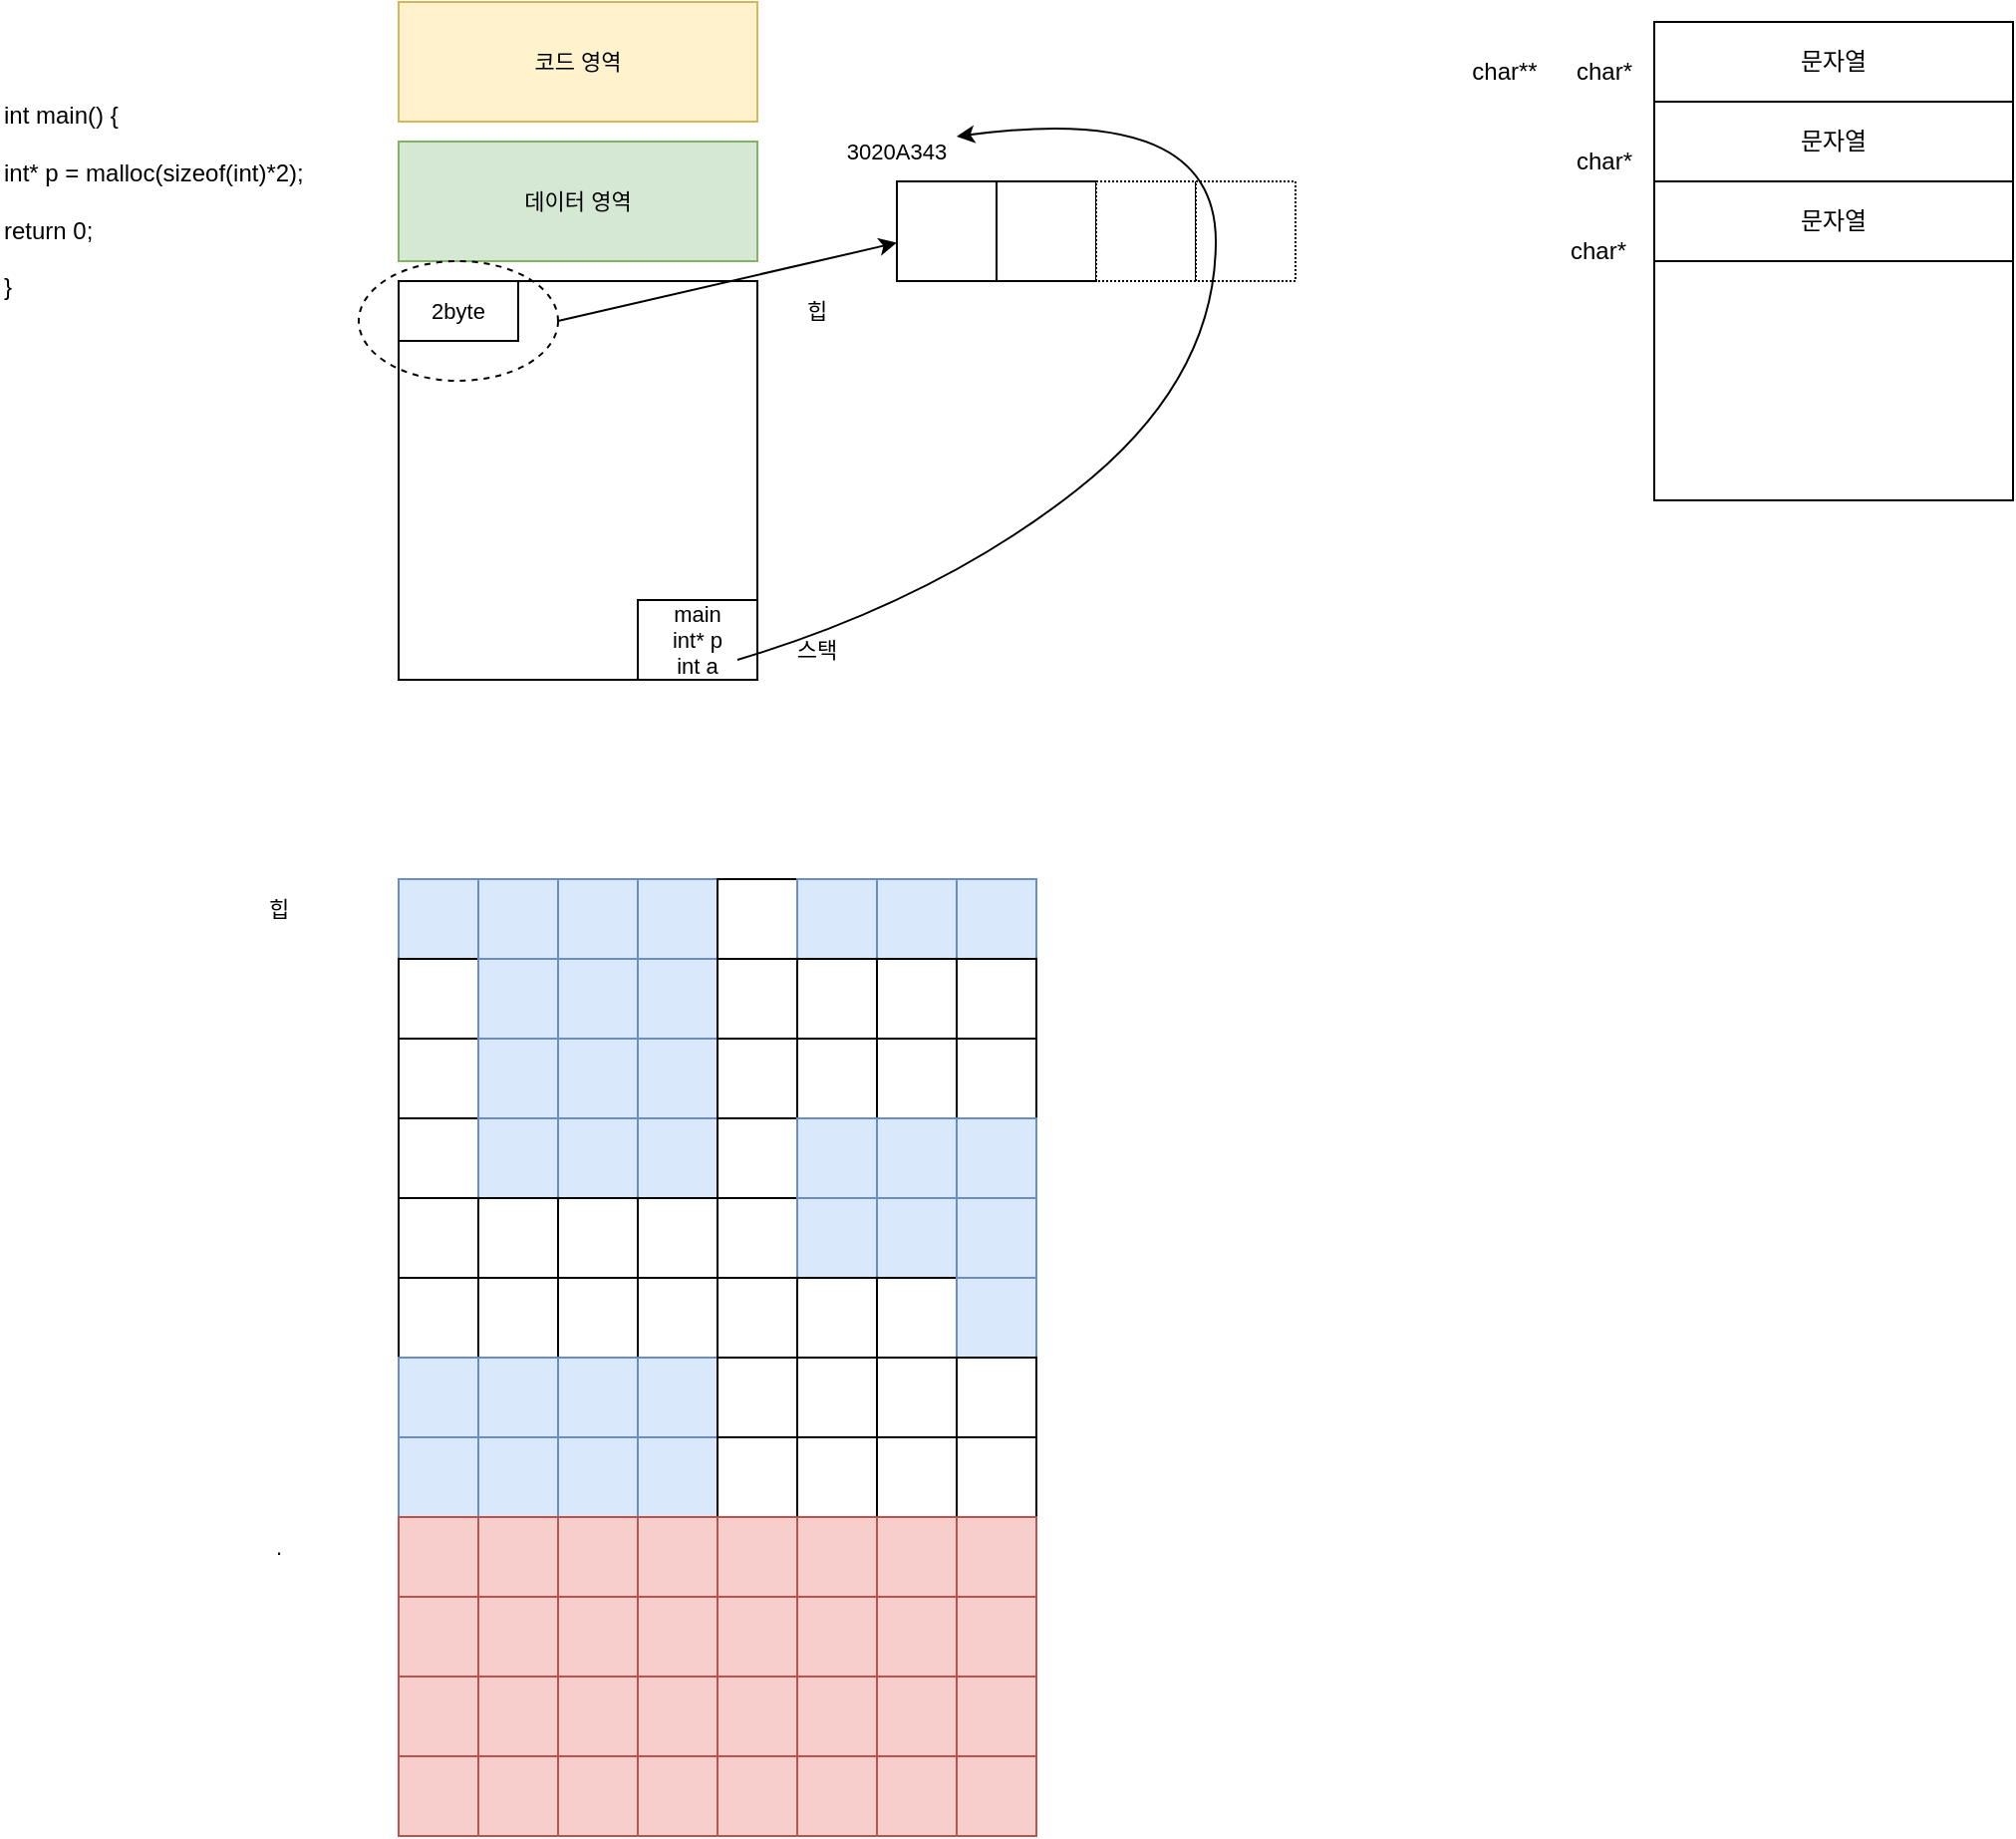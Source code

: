 <mxfile version="17.4.0" type="device"><diagram id="1M7sbdXOf7QF0D5AAEXZ" name="Page-1"><mxGraphModel dx="1422" dy="794" grid="1" gridSize="10" guides="1" tooltips="1" connect="1" arrows="1" fold="1" page="1" pageScale="1" pageWidth="827" pageHeight="1169" math="0" shadow="0"><root><mxCell id="0"/><mxCell id="1" parent="0"/><mxCell id="uW_gpUL7bQILASiXGlHa-1" value="코드 영역" style="rounded=0;whiteSpace=wrap;html=1;fillColor=#fff2cc;strokeColor=#d6b656;fontSize=11;" parent="1" vertex="1"><mxGeometry x="280" y="80" width="180" height="60" as="geometry"/></mxCell><mxCell id="uW_gpUL7bQILASiXGlHa-2" value="데이터 영역" style="rounded=0;whiteSpace=wrap;html=1;fillColor=#d5e8d4;strokeColor=#82b366;fontSize=11;" parent="1" vertex="1"><mxGeometry x="280" y="150" width="180" height="60" as="geometry"/></mxCell><mxCell id="uW_gpUL7bQILASiXGlHa-3" value="" style="rounded=0;whiteSpace=wrap;html=1;fontSize=11;" parent="1" vertex="1"><mxGeometry x="280" y="220" width="180" height="200" as="geometry"/></mxCell><mxCell id="uW_gpUL7bQILASiXGlHa-4" value="힙" style="text;html=1;strokeColor=none;fillColor=none;align=center;verticalAlign=middle;whiteSpace=wrap;rounded=0;fontSize=11;" parent="1" vertex="1"><mxGeometry x="460" y="220" width="60" height="30" as="geometry"/></mxCell><mxCell id="uW_gpUL7bQILASiXGlHa-5" value="int main() {&lt;br&gt;&lt;br&gt;int* p = malloc(sizeof(int)*2);&lt;br&gt;&lt;br&gt;return 0;&lt;br&gt;&lt;br&gt;}" style="text;html=1;strokeColor=none;fillColor=none;align=left;verticalAlign=middle;whiteSpace=wrap;rounded=0;" parent="1" vertex="1"><mxGeometry x="80" y="120" width="180" height="120" as="geometry"/></mxCell><mxCell id="uW_gpUL7bQILASiXGlHa-6" value="스택" style="text;html=1;strokeColor=none;fillColor=none;align=center;verticalAlign=middle;whiteSpace=wrap;rounded=0;fontSize=11;" parent="1" vertex="1"><mxGeometry x="460" y="390" width="60" height="30" as="geometry"/></mxCell><mxCell id="uW_gpUL7bQILASiXGlHa-7" value="2byte" style="rounded=0;whiteSpace=wrap;html=1;fontSize=11;" parent="1" vertex="1"><mxGeometry x="280" y="220" width="60" height="30" as="geometry"/></mxCell><mxCell id="uW_gpUL7bQILASiXGlHa-8" value="main&lt;br&gt;int* p&lt;br&gt;int a" style="rounded=0;whiteSpace=wrap;html=1;fontSize=11;" parent="1" vertex="1"><mxGeometry x="400" y="380" width="60" height="40" as="geometry"/></mxCell><mxCell id="uW_gpUL7bQILASiXGlHa-9" value="" style="ellipse;whiteSpace=wrap;html=1;fontSize=11;fillColor=none;dashed=1;" parent="1" vertex="1"><mxGeometry x="260" y="210" width="100" height="60" as="geometry"/></mxCell><mxCell id="uW_gpUL7bQILASiXGlHa-10" value="" style="endArrow=classic;html=1;rounded=0;fontSize=11;" parent="1" target="uW_gpUL7bQILASiXGlHa-11" edge="1"><mxGeometry width="50" height="50" relative="1" as="geometry"><mxPoint x="360" y="240" as="sourcePoint"/><mxPoint x="530" y="200" as="targetPoint"/><Array as="points"/></mxGeometry></mxCell><mxCell id="uW_gpUL7bQILASiXGlHa-11" value="" style="rounded=0;whiteSpace=wrap;html=1;fontSize=11;fillColor=default;" parent="1" vertex="1"><mxGeometry x="530" y="170" width="50" height="50" as="geometry"/></mxCell><mxCell id="uW_gpUL7bQILASiXGlHa-12" value="" style="rounded=0;whiteSpace=wrap;html=1;fontSize=11;fillColor=default;" parent="1" vertex="1"><mxGeometry x="580" y="170" width="50" height="50" as="geometry"/></mxCell><mxCell id="uW_gpUL7bQILASiXGlHa-13" value="" style="rounded=0;whiteSpace=wrap;html=1;fontSize=11;fillColor=default;dashed=1;dashPattern=1 1;" parent="1" vertex="1"><mxGeometry x="630" y="170" width="50" height="50" as="geometry"/></mxCell><mxCell id="uW_gpUL7bQILASiXGlHa-14" value="" style="rounded=0;whiteSpace=wrap;html=1;fontSize=11;fillColor=default;dashed=1;dashPattern=1 1;" parent="1" vertex="1"><mxGeometry x="680" y="170" width="50" height="50" as="geometry"/></mxCell><mxCell id="uW_gpUL7bQILASiXGlHa-15" value="3020A343" style="text;html=1;strokeColor=none;fillColor=none;align=center;verticalAlign=middle;whiteSpace=wrap;rounded=0;fontSize=11;" parent="1" vertex="1"><mxGeometry x="500" y="140" width="60" height="30" as="geometry"/></mxCell><mxCell id="uW_gpUL7bQILASiXGlHa-16" value="" style="curved=1;endArrow=classic;html=1;rounded=0;fontSize=11;entryX=1;entryY=0.25;entryDx=0;entryDy=0;" parent="1" target="uW_gpUL7bQILASiXGlHa-15" edge="1"><mxGeometry width="50" height="50" relative="1" as="geometry"><mxPoint x="450" y="410" as="sourcePoint"/><mxPoint x="500" y="360" as="targetPoint"/><Array as="points"><mxPoint x="550" y="380"/><mxPoint x="690" y="270"/><mxPoint x="690" y="130"/></Array></mxGeometry></mxCell><mxCell id="uW_gpUL7bQILASiXGlHa-17" style="edgeStyle=orthogonalEdgeStyle;rounded=0;orthogonalLoop=1;jettySize=auto;html=1;exitX=0.5;exitY=1;exitDx=0;exitDy=0;fontSize=11;" parent="1" source="uW_gpUL7bQILASiXGlHa-9" target="uW_gpUL7bQILASiXGlHa-9" edge="1"><mxGeometry relative="1" as="geometry"/></mxCell><mxCell id="uW_gpUL7bQILASiXGlHa-18" value="" style="rounded=0;whiteSpace=wrap;html=1;fontSize=11;fillColor=#dae8fc;strokeColor=#6c8ebf;" parent="1" vertex="1"><mxGeometry x="280" y="520" width="40" height="40" as="geometry"/></mxCell><mxCell id="uW_gpUL7bQILASiXGlHa-19" value="" style="rounded=0;whiteSpace=wrap;html=1;fontSize=11;fillColor=#dae8fc;strokeColor=#6c8ebf;" parent="1" vertex="1"><mxGeometry x="320" y="520" width="40" height="40" as="geometry"/></mxCell><mxCell id="uW_gpUL7bQILASiXGlHa-20" value="" style="rounded=0;whiteSpace=wrap;html=1;fontSize=11;fillColor=#dae8fc;strokeColor=#6c8ebf;" parent="1" vertex="1"><mxGeometry x="360" y="520" width="40" height="40" as="geometry"/></mxCell><mxCell id="uW_gpUL7bQILASiXGlHa-21" value="" style="rounded=0;whiteSpace=wrap;html=1;fontSize=11;fillColor=#dae8fc;strokeColor=#6c8ebf;" parent="1" vertex="1"><mxGeometry x="400" y="520" width="40" height="40" as="geometry"/></mxCell><mxCell id="uW_gpUL7bQILASiXGlHa-22" value="" style="rounded=0;whiteSpace=wrap;html=1;fontSize=11;fillColor=default;" parent="1" vertex="1"><mxGeometry x="440" y="520" width="40" height="40" as="geometry"/></mxCell><mxCell id="uW_gpUL7bQILASiXGlHa-23" value="" style="rounded=0;whiteSpace=wrap;html=1;fontSize=11;fillColor=#dae8fc;strokeColor=#6c8ebf;" parent="1" vertex="1"><mxGeometry x="480" y="520" width="40" height="40" as="geometry"/></mxCell><mxCell id="uW_gpUL7bQILASiXGlHa-24" value="" style="rounded=0;whiteSpace=wrap;html=1;fontSize=11;fillColor=#dae8fc;strokeColor=#6c8ebf;" parent="1" vertex="1"><mxGeometry x="520" y="520" width="40" height="40" as="geometry"/></mxCell><mxCell id="uW_gpUL7bQILASiXGlHa-25" value="" style="rounded=0;whiteSpace=wrap;html=1;fontSize=11;fillColor=#dae8fc;strokeColor=#6c8ebf;" parent="1" vertex="1"><mxGeometry x="560" y="520" width="40" height="40" as="geometry"/></mxCell><mxCell id="uW_gpUL7bQILASiXGlHa-26" value="" style="rounded=0;whiteSpace=wrap;html=1;fontSize=11;fillColor=default;" parent="1" vertex="1"><mxGeometry x="280" y="560" width="40" height="40" as="geometry"/></mxCell><mxCell id="uW_gpUL7bQILASiXGlHa-27" value="" style="rounded=0;whiteSpace=wrap;html=1;fontSize=11;fillColor=#dae8fc;strokeColor=#6c8ebf;" parent="1" vertex="1"><mxGeometry x="320" y="560" width="40" height="40" as="geometry"/></mxCell><mxCell id="uW_gpUL7bQILASiXGlHa-28" value="" style="rounded=0;whiteSpace=wrap;html=1;fontSize=11;fillColor=#dae8fc;strokeColor=#6c8ebf;" parent="1" vertex="1"><mxGeometry x="360" y="560" width="40" height="40" as="geometry"/></mxCell><mxCell id="uW_gpUL7bQILASiXGlHa-29" value="" style="rounded=0;whiteSpace=wrap;html=1;fontSize=11;fillColor=#dae8fc;strokeColor=#6c8ebf;" parent="1" vertex="1"><mxGeometry x="400" y="560" width="40" height="40" as="geometry"/></mxCell><mxCell id="uW_gpUL7bQILASiXGlHa-30" value="" style="rounded=0;whiteSpace=wrap;html=1;fontSize=11;fillColor=default;" parent="1" vertex="1"><mxGeometry x="440" y="560" width="40" height="40" as="geometry"/></mxCell><mxCell id="uW_gpUL7bQILASiXGlHa-31" value="" style="rounded=0;whiteSpace=wrap;html=1;fontSize=11;fillColor=default;" parent="1" vertex="1"><mxGeometry x="480" y="560" width="40" height="40" as="geometry"/></mxCell><mxCell id="uW_gpUL7bQILASiXGlHa-32" value="" style="rounded=0;whiteSpace=wrap;html=1;fontSize=11;fillColor=default;" parent="1" vertex="1"><mxGeometry x="520" y="560" width="40" height="40" as="geometry"/></mxCell><mxCell id="uW_gpUL7bQILASiXGlHa-33" value="" style="rounded=0;whiteSpace=wrap;html=1;fontSize=11;fillColor=default;" parent="1" vertex="1"><mxGeometry x="560" y="560" width="40" height="40" as="geometry"/></mxCell><mxCell id="uW_gpUL7bQILASiXGlHa-34" value="" style="rounded=0;whiteSpace=wrap;html=1;fontSize=11;fillColor=default;" parent="1" vertex="1"><mxGeometry x="280" y="600" width="40" height="40" as="geometry"/></mxCell><mxCell id="uW_gpUL7bQILASiXGlHa-35" value="" style="rounded=0;whiteSpace=wrap;html=1;fontSize=11;fillColor=#dae8fc;strokeColor=#6c8ebf;" parent="1" vertex="1"><mxGeometry x="320" y="600" width="40" height="40" as="geometry"/></mxCell><mxCell id="uW_gpUL7bQILASiXGlHa-36" value="" style="rounded=0;whiteSpace=wrap;html=1;fontSize=11;fillColor=#dae8fc;strokeColor=#6c8ebf;" parent="1" vertex="1"><mxGeometry x="360" y="600" width="40" height="40" as="geometry"/></mxCell><mxCell id="uW_gpUL7bQILASiXGlHa-37" value="" style="rounded=0;whiteSpace=wrap;html=1;fontSize=11;fillColor=#dae8fc;strokeColor=#6c8ebf;" parent="1" vertex="1"><mxGeometry x="400" y="600" width="40" height="40" as="geometry"/></mxCell><mxCell id="uW_gpUL7bQILASiXGlHa-38" value="" style="rounded=0;whiteSpace=wrap;html=1;fontSize=11;fillColor=default;" parent="1" vertex="1"><mxGeometry x="440" y="600" width="40" height="40" as="geometry"/></mxCell><mxCell id="uW_gpUL7bQILASiXGlHa-39" value="" style="rounded=0;whiteSpace=wrap;html=1;fontSize=11;fillColor=default;" parent="1" vertex="1"><mxGeometry x="480" y="600" width="40" height="40" as="geometry"/></mxCell><mxCell id="uW_gpUL7bQILASiXGlHa-40" value="" style="rounded=0;whiteSpace=wrap;html=1;fontSize=11;fillColor=default;" parent="1" vertex="1"><mxGeometry x="520" y="600" width="40" height="40" as="geometry"/></mxCell><mxCell id="uW_gpUL7bQILASiXGlHa-41" value="" style="rounded=0;whiteSpace=wrap;html=1;fontSize=11;fillColor=default;" parent="1" vertex="1"><mxGeometry x="560" y="600" width="40" height="40" as="geometry"/></mxCell><mxCell id="uW_gpUL7bQILASiXGlHa-42" value="" style="rounded=0;whiteSpace=wrap;html=1;fontSize=11;fillColor=default;" parent="1" vertex="1"><mxGeometry x="280" y="640" width="40" height="40" as="geometry"/></mxCell><mxCell id="uW_gpUL7bQILASiXGlHa-43" value="" style="rounded=0;whiteSpace=wrap;html=1;fontSize=11;fillColor=#dae8fc;strokeColor=#6c8ebf;" parent="1" vertex="1"><mxGeometry x="320" y="640" width="40" height="40" as="geometry"/></mxCell><mxCell id="uW_gpUL7bQILASiXGlHa-44" value="" style="rounded=0;whiteSpace=wrap;html=1;fontSize=11;fillColor=#dae8fc;strokeColor=#6c8ebf;" parent="1" vertex="1"><mxGeometry x="360" y="640" width="40" height="40" as="geometry"/></mxCell><mxCell id="uW_gpUL7bQILASiXGlHa-45" value="" style="rounded=0;whiteSpace=wrap;html=1;fontSize=11;fillColor=#dae8fc;strokeColor=#6c8ebf;" parent="1" vertex="1"><mxGeometry x="400" y="640" width="40" height="40" as="geometry"/></mxCell><mxCell id="uW_gpUL7bQILASiXGlHa-46" value="" style="rounded=0;whiteSpace=wrap;html=1;fontSize=11;fillColor=default;" parent="1" vertex="1"><mxGeometry x="440" y="640" width="40" height="40" as="geometry"/></mxCell><mxCell id="uW_gpUL7bQILASiXGlHa-47" value="" style="rounded=0;whiteSpace=wrap;html=1;fontSize=11;fillColor=#dae8fc;strokeColor=#6c8ebf;" parent="1" vertex="1"><mxGeometry x="480" y="640" width="40" height="40" as="geometry"/></mxCell><mxCell id="uW_gpUL7bQILASiXGlHa-48" value="" style="rounded=0;whiteSpace=wrap;html=1;fontSize=11;fillColor=#dae8fc;strokeColor=#6c8ebf;" parent="1" vertex="1"><mxGeometry x="520" y="640" width="40" height="40" as="geometry"/></mxCell><mxCell id="uW_gpUL7bQILASiXGlHa-49" value="" style="rounded=0;whiteSpace=wrap;html=1;fontSize=11;fillColor=#dae8fc;strokeColor=#6c8ebf;" parent="1" vertex="1"><mxGeometry x="560" y="640" width="40" height="40" as="geometry"/></mxCell><mxCell id="uW_gpUL7bQILASiXGlHa-50" value="" style="rounded=0;whiteSpace=wrap;html=1;fontSize=11;fillColor=default;" parent="1" vertex="1"><mxGeometry x="280" y="680" width="40" height="40" as="geometry"/></mxCell><mxCell id="uW_gpUL7bQILASiXGlHa-51" value="" style="rounded=0;whiteSpace=wrap;html=1;fontSize=11;fillColor=default;" parent="1" vertex="1"><mxGeometry x="320" y="680" width="40" height="40" as="geometry"/></mxCell><mxCell id="uW_gpUL7bQILASiXGlHa-52" value="" style="rounded=0;whiteSpace=wrap;html=1;fontSize=11;fillColor=default;" parent="1" vertex="1"><mxGeometry x="360" y="680" width="40" height="40" as="geometry"/></mxCell><mxCell id="uW_gpUL7bQILASiXGlHa-53" value="" style="rounded=0;whiteSpace=wrap;html=1;fontSize=11;fillColor=default;" parent="1" vertex="1"><mxGeometry x="400" y="680" width="40" height="40" as="geometry"/></mxCell><mxCell id="uW_gpUL7bQILASiXGlHa-54" value="" style="rounded=0;whiteSpace=wrap;html=1;fontSize=11;fillColor=default;" parent="1" vertex="1"><mxGeometry x="440" y="680" width="40" height="40" as="geometry"/></mxCell><mxCell id="uW_gpUL7bQILASiXGlHa-55" value="" style="rounded=0;whiteSpace=wrap;html=1;fontSize=11;fillColor=#dae8fc;strokeColor=#6c8ebf;" parent="1" vertex="1"><mxGeometry x="480" y="680" width="40" height="40" as="geometry"/></mxCell><mxCell id="uW_gpUL7bQILASiXGlHa-56" value="" style="rounded=0;whiteSpace=wrap;html=1;fontSize=11;fillColor=#dae8fc;strokeColor=#6c8ebf;" parent="1" vertex="1"><mxGeometry x="520" y="680" width="40" height="40" as="geometry"/></mxCell><mxCell id="uW_gpUL7bQILASiXGlHa-57" value="" style="rounded=0;whiteSpace=wrap;html=1;fontSize=11;fillColor=#dae8fc;strokeColor=#6c8ebf;" parent="1" vertex="1"><mxGeometry x="560" y="680" width="40" height="40" as="geometry"/></mxCell><mxCell id="uW_gpUL7bQILASiXGlHa-58" value="" style="rounded=0;whiteSpace=wrap;html=1;fontSize=11;fillColor=default;" parent="1" vertex="1"><mxGeometry x="280" y="720" width="40" height="40" as="geometry"/></mxCell><mxCell id="uW_gpUL7bQILASiXGlHa-59" value="" style="rounded=0;whiteSpace=wrap;html=1;fontSize=11;fillColor=default;" parent="1" vertex="1"><mxGeometry x="320" y="720" width="40" height="40" as="geometry"/></mxCell><mxCell id="uW_gpUL7bQILASiXGlHa-60" value="" style="rounded=0;whiteSpace=wrap;html=1;fontSize=11;fillColor=default;" parent="1" vertex="1"><mxGeometry x="360" y="720" width="40" height="40" as="geometry"/></mxCell><mxCell id="uW_gpUL7bQILASiXGlHa-61" value="" style="rounded=0;whiteSpace=wrap;html=1;fontSize=11;fillColor=default;" parent="1" vertex="1"><mxGeometry x="400" y="720" width="40" height="40" as="geometry"/></mxCell><mxCell id="uW_gpUL7bQILASiXGlHa-62" value="" style="rounded=0;whiteSpace=wrap;html=1;fontSize=11;fillColor=default;" parent="1" vertex="1"><mxGeometry x="440" y="720" width="40" height="40" as="geometry"/></mxCell><mxCell id="uW_gpUL7bQILASiXGlHa-63" value="" style="rounded=0;whiteSpace=wrap;html=1;fontSize=11;fillColor=default;" parent="1" vertex="1"><mxGeometry x="480" y="720" width="40" height="40" as="geometry"/></mxCell><mxCell id="uW_gpUL7bQILASiXGlHa-64" value="" style="rounded=0;whiteSpace=wrap;html=1;fontSize=11;fillColor=default;" parent="1" vertex="1"><mxGeometry x="520" y="720" width="40" height="40" as="geometry"/></mxCell><mxCell id="uW_gpUL7bQILASiXGlHa-65" value="" style="rounded=0;whiteSpace=wrap;html=1;fontSize=11;fillColor=#dae8fc;strokeColor=#6c8ebf;" parent="1" vertex="1"><mxGeometry x="560" y="720" width="40" height="40" as="geometry"/></mxCell><mxCell id="uW_gpUL7bQILASiXGlHa-66" value="" style="rounded=0;whiteSpace=wrap;html=1;fontSize=11;fillColor=#dae8fc;strokeColor=#6c8ebf;" parent="1" vertex="1"><mxGeometry x="280" y="760" width="40" height="40" as="geometry"/></mxCell><mxCell id="uW_gpUL7bQILASiXGlHa-67" value="" style="rounded=0;whiteSpace=wrap;html=1;fontSize=11;fillColor=#dae8fc;strokeColor=#6c8ebf;" parent="1" vertex="1"><mxGeometry x="320" y="760" width="40" height="40" as="geometry"/></mxCell><mxCell id="uW_gpUL7bQILASiXGlHa-68" value="" style="rounded=0;whiteSpace=wrap;html=1;fontSize=11;fillColor=#dae8fc;strokeColor=#6c8ebf;" parent="1" vertex="1"><mxGeometry x="360" y="760" width="40" height="40" as="geometry"/></mxCell><mxCell id="uW_gpUL7bQILASiXGlHa-69" value="" style="rounded=0;whiteSpace=wrap;html=1;fontSize=11;fillColor=#dae8fc;strokeColor=#6c8ebf;" parent="1" vertex="1"><mxGeometry x="400" y="760" width="40" height="40" as="geometry"/></mxCell><mxCell id="uW_gpUL7bQILASiXGlHa-70" value="" style="rounded=0;whiteSpace=wrap;html=1;fontSize=11;fillColor=default;" parent="1" vertex="1"><mxGeometry x="440" y="760" width="40" height="40" as="geometry"/></mxCell><mxCell id="uW_gpUL7bQILASiXGlHa-71" value="" style="rounded=0;whiteSpace=wrap;html=1;fontSize=11;fillColor=default;" parent="1" vertex="1"><mxGeometry x="480" y="760" width="40" height="40" as="geometry"/></mxCell><mxCell id="uW_gpUL7bQILASiXGlHa-72" value="" style="rounded=0;whiteSpace=wrap;html=1;fontSize=11;fillColor=default;" parent="1" vertex="1"><mxGeometry x="520" y="760" width="40" height="40" as="geometry"/></mxCell><mxCell id="uW_gpUL7bQILASiXGlHa-73" value="" style="rounded=0;whiteSpace=wrap;html=1;fontSize=11;fillColor=default;" parent="1" vertex="1"><mxGeometry x="560" y="760" width="40" height="40" as="geometry"/></mxCell><mxCell id="uW_gpUL7bQILASiXGlHa-74" value="" style="rounded=0;whiteSpace=wrap;html=1;fontSize=11;fillColor=#dae8fc;strokeColor=#6c8ebf;" parent="1" vertex="1"><mxGeometry x="280" y="800" width="40" height="40" as="geometry"/></mxCell><mxCell id="uW_gpUL7bQILASiXGlHa-75" value="" style="rounded=0;whiteSpace=wrap;html=1;fontSize=11;fillColor=#dae8fc;strokeColor=#6c8ebf;" parent="1" vertex="1"><mxGeometry x="320" y="800" width="40" height="40" as="geometry"/></mxCell><mxCell id="uW_gpUL7bQILASiXGlHa-76" value="" style="rounded=0;whiteSpace=wrap;html=1;fontSize=11;fillColor=#dae8fc;strokeColor=#6c8ebf;" parent="1" vertex="1"><mxGeometry x="360" y="800" width="40" height="40" as="geometry"/></mxCell><mxCell id="uW_gpUL7bQILASiXGlHa-77" value="" style="rounded=0;whiteSpace=wrap;html=1;fontSize=11;fillColor=#dae8fc;strokeColor=#6c8ebf;" parent="1" vertex="1"><mxGeometry x="400" y="800" width="40" height="40" as="geometry"/></mxCell><mxCell id="uW_gpUL7bQILASiXGlHa-78" value="" style="rounded=0;whiteSpace=wrap;html=1;fontSize=11;fillColor=default;" parent="1" vertex="1"><mxGeometry x="440" y="800" width="40" height="40" as="geometry"/></mxCell><mxCell id="uW_gpUL7bQILASiXGlHa-79" value="" style="rounded=0;whiteSpace=wrap;html=1;fontSize=11;fillColor=default;" parent="1" vertex="1"><mxGeometry x="480" y="800" width="40" height="40" as="geometry"/></mxCell><mxCell id="uW_gpUL7bQILASiXGlHa-80" value="" style="rounded=0;whiteSpace=wrap;html=1;fontSize=11;fillColor=default;" parent="1" vertex="1"><mxGeometry x="520" y="800" width="40" height="40" as="geometry"/></mxCell><mxCell id="uW_gpUL7bQILASiXGlHa-81" value="" style="rounded=0;whiteSpace=wrap;html=1;fontSize=11;fillColor=default;" parent="1" vertex="1"><mxGeometry x="560" y="800" width="40" height="40" as="geometry"/></mxCell><mxCell id="uW_gpUL7bQILASiXGlHa-82" value="" style="rounded=0;whiteSpace=wrap;html=1;fontSize=11;fillColor=#f8cecc;strokeColor=#b85450;" parent="1" vertex="1"><mxGeometry x="280" y="840" width="40" height="40" as="geometry"/></mxCell><mxCell id="uW_gpUL7bQILASiXGlHa-83" value="" style="rounded=0;whiteSpace=wrap;html=1;fontSize=11;fillColor=#f8cecc;strokeColor=#b85450;" parent="1" vertex="1"><mxGeometry x="320" y="840" width="40" height="40" as="geometry"/></mxCell><mxCell id="uW_gpUL7bQILASiXGlHa-84" value="" style="rounded=0;whiteSpace=wrap;html=1;fontSize=11;fillColor=#f8cecc;strokeColor=#b85450;" parent="1" vertex="1"><mxGeometry x="360" y="840" width="40" height="40" as="geometry"/></mxCell><mxCell id="uW_gpUL7bQILASiXGlHa-85" value="" style="rounded=0;whiteSpace=wrap;html=1;fontSize=11;fillColor=#f8cecc;strokeColor=#b85450;" parent="1" vertex="1"><mxGeometry x="400" y="840" width="40" height="40" as="geometry"/></mxCell><mxCell id="uW_gpUL7bQILASiXGlHa-86" value="" style="rounded=0;whiteSpace=wrap;html=1;fontSize=11;fillColor=#f8cecc;strokeColor=#b85450;" parent="1" vertex="1"><mxGeometry x="440" y="840" width="40" height="40" as="geometry"/></mxCell><mxCell id="uW_gpUL7bQILASiXGlHa-87" value="" style="rounded=0;whiteSpace=wrap;html=1;fontSize=11;fillColor=#f8cecc;strokeColor=#b85450;" parent="1" vertex="1"><mxGeometry x="480" y="840" width="40" height="40" as="geometry"/></mxCell><mxCell id="uW_gpUL7bQILASiXGlHa-88" value="" style="rounded=0;whiteSpace=wrap;html=1;fontSize=11;fillColor=#f8cecc;strokeColor=#b85450;" parent="1" vertex="1"><mxGeometry x="520" y="840" width="40" height="40" as="geometry"/></mxCell><mxCell id="uW_gpUL7bQILASiXGlHa-89" value="" style="rounded=0;whiteSpace=wrap;html=1;fontSize=11;fillColor=#f8cecc;strokeColor=#b85450;" parent="1" vertex="1"><mxGeometry x="560" y="840" width="40" height="40" as="geometry"/></mxCell><mxCell id="uW_gpUL7bQILASiXGlHa-90" value="" style="rounded=0;whiteSpace=wrap;html=1;fontSize=11;fillColor=#f8cecc;strokeColor=#b85450;" parent="1" vertex="1"><mxGeometry x="280" y="880" width="40" height="40" as="geometry"/></mxCell><mxCell id="uW_gpUL7bQILASiXGlHa-91" value="" style="rounded=0;whiteSpace=wrap;html=1;fontSize=11;fillColor=#f8cecc;strokeColor=#b85450;" parent="1" vertex="1"><mxGeometry x="320" y="880" width="40" height="40" as="geometry"/></mxCell><mxCell id="uW_gpUL7bQILASiXGlHa-92" value="" style="rounded=0;whiteSpace=wrap;html=1;fontSize=11;fillColor=#f8cecc;strokeColor=#b85450;" parent="1" vertex="1"><mxGeometry x="360" y="880" width="40" height="40" as="geometry"/></mxCell><mxCell id="uW_gpUL7bQILASiXGlHa-93" value="" style="rounded=0;whiteSpace=wrap;html=1;fontSize=11;fillColor=#f8cecc;strokeColor=#b85450;" parent="1" vertex="1"><mxGeometry x="400" y="880" width="40" height="40" as="geometry"/></mxCell><mxCell id="uW_gpUL7bQILASiXGlHa-94" value="" style="rounded=0;whiteSpace=wrap;html=1;fontSize=11;fillColor=#f8cecc;strokeColor=#b85450;" parent="1" vertex="1"><mxGeometry x="440" y="880" width="40" height="40" as="geometry"/></mxCell><mxCell id="uW_gpUL7bQILASiXGlHa-95" value="" style="rounded=0;whiteSpace=wrap;html=1;fontSize=11;fillColor=#f8cecc;strokeColor=#b85450;" parent="1" vertex="1"><mxGeometry x="480" y="880" width="40" height="40" as="geometry"/></mxCell><mxCell id="uW_gpUL7bQILASiXGlHa-96" value="" style="rounded=0;whiteSpace=wrap;html=1;fontSize=11;fillColor=#f8cecc;strokeColor=#b85450;" parent="1" vertex="1"><mxGeometry x="520" y="880" width="40" height="40" as="geometry"/></mxCell><mxCell id="uW_gpUL7bQILASiXGlHa-97" value="" style="rounded=0;whiteSpace=wrap;html=1;fontSize=11;fillColor=#f8cecc;strokeColor=#b85450;" parent="1" vertex="1"><mxGeometry x="560" y="880" width="40" height="40" as="geometry"/></mxCell><mxCell id="uW_gpUL7bQILASiXGlHa-98" value="" style="rounded=0;whiteSpace=wrap;html=1;fontSize=11;fillColor=#f8cecc;strokeColor=#b85450;" parent="1" vertex="1"><mxGeometry x="280" y="920" width="40" height="40" as="geometry"/></mxCell><mxCell id="uW_gpUL7bQILASiXGlHa-99" value="" style="rounded=0;whiteSpace=wrap;html=1;fontSize=11;fillColor=#f8cecc;strokeColor=#b85450;" parent="1" vertex="1"><mxGeometry x="320" y="920" width="40" height="40" as="geometry"/></mxCell><mxCell id="uW_gpUL7bQILASiXGlHa-100" value="" style="rounded=0;whiteSpace=wrap;html=1;fontSize=11;fillColor=#f8cecc;strokeColor=#b85450;" parent="1" vertex="1"><mxGeometry x="360" y="920" width="40" height="40" as="geometry"/></mxCell><mxCell id="uW_gpUL7bQILASiXGlHa-101" value="" style="rounded=0;whiteSpace=wrap;html=1;fontSize=11;fillColor=#f8cecc;strokeColor=#b85450;" parent="1" vertex="1"><mxGeometry x="400" y="920" width="40" height="40" as="geometry"/></mxCell><mxCell id="uW_gpUL7bQILASiXGlHa-102" value="" style="rounded=0;whiteSpace=wrap;html=1;fontSize=11;fillColor=#f8cecc;strokeColor=#b85450;" parent="1" vertex="1"><mxGeometry x="440" y="920" width="40" height="40" as="geometry"/></mxCell><mxCell id="uW_gpUL7bQILASiXGlHa-103" value="" style="rounded=0;whiteSpace=wrap;html=1;fontSize=11;fillColor=#f8cecc;strokeColor=#b85450;" parent="1" vertex="1"><mxGeometry x="480" y="920" width="40" height="40" as="geometry"/></mxCell><mxCell id="uW_gpUL7bQILASiXGlHa-104" value="" style="rounded=0;whiteSpace=wrap;html=1;fontSize=11;fillColor=#f8cecc;strokeColor=#b85450;" parent="1" vertex="1"><mxGeometry x="520" y="920" width="40" height="40" as="geometry"/></mxCell><mxCell id="uW_gpUL7bQILASiXGlHa-105" value="" style="rounded=0;whiteSpace=wrap;html=1;fontSize=11;fillColor=#f8cecc;strokeColor=#b85450;" parent="1" vertex="1"><mxGeometry x="560" y="920" width="40" height="40" as="geometry"/></mxCell><mxCell id="uW_gpUL7bQILASiXGlHa-106" value="" style="rounded=0;whiteSpace=wrap;html=1;fontSize=11;fillColor=#f8cecc;strokeColor=#b85450;" parent="1" vertex="1"><mxGeometry x="280" y="960" width="40" height="40" as="geometry"/></mxCell><mxCell id="uW_gpUL7bQILASiXGlHa-107" value="" style="rounded=0;whiteSpace=wrap;html=1;fontSize=11;fillColor=#f8cecc;strokeColor=#b85450;" parent="1" vertex="1"><mxGeometry x="320" y="960" width="40" height="40" as="geometry"/></mxCell><mxCell id="uW_gpUL7bQILASiXGlHa-108" value="" style="rounded=0;whiteSpace=wrap;html=1;fontSize=11;fillColor=#f8cecc;strokeColor=#b85450;" parent="1" vertex="1"><mxGeometry x="360" y="960" width="40" height="40" as="geometry"/></mxCell><mxCell id="uW_gpUL7bQILASiXGlHa-109" value="" style="rounded=0;whiteSpace=wrap;html=1;fontSize=11;fillColor=#f8cecc;strokeColor=#b85450;" parent="1" vertex="1"><mxGeometry x="400" y="960" width="40" height="40" as="geometry"/></mxCell><mxCell id="uW_gpUL7bQILASiXGlHa-110" value="" style="rounded=0;whiteSpace=wrap;html=1;fontSize=11;fillColor=#f8cecc;strokeColor=#b85450;" parent="1" vertex="1"><mxGeometry x="440" y="960" width="40" height="40" as="geometry"/></mxCell><mxCell id="uW_gpUL7bQILASiXGlHa-111" value="" style="rounded=0;whiteSpace=wrap;html=1;fontSize=11;fillColor=#f8cecc;strokeColor=#b85450;" parent="1" vertex="1"><mxGeometry x="480" y="960" width="40" height="40" as="geometry"/></mxCell><mxCell id="uW_gpUL7bQILASiXGlHa-112" value="" style="rounded=0;whiteSpace=wrap;html=1;fontSize=11;fillColor=#f8cecc;strokeColor=#b85450;" parent="1" vertex="1"><mxGeometry x="520" y="960" width="40" height="40" as="geometry"/></mxCell><mxCell id="uW_gpUL7bQILASiXGlHa-113" value="" style="rounded=0;whiteSpace=wrap;html=1;fontSize=11;fillColor=#f8cecc;strokeColor=#b85450;" parent="1" vertex="1"><mxGeometry x="560" y="960" width="40" height="40" as="geometry"/></mxCell><mxCell id="uW_gpUL7bQILASiXGlHa-114" value="힙" style="text;html=1;strokeColor=none;fillColor=none;align=center;verticalAlign=middle;whiteSpace=wrap;rounded=0;fontSize=11;" parent="1" vertex="1"><mxGeometry x="190" y="520" width="60" height="30" as="geometry"/></mxCell><mxCell id="uW_gpUL7bQILASiXGlHa-115" value="." style="text;html=1;strokeColor=none;fillColor=none;align=center;verticalAlign=middle;whiteSpace=wrap;rounded=0;fontSize=11;" parent="1" vertex="1"><mxGeometry x="190" y="840" width="60" height="30" as="geometry"/></mxCell><mxCell id="ShU7WejbwHI62rkIruF3-2" value="" style="rounded=0;whiteSpace=wrap;html=1;" vertex="1" parent="1"><mxGeometry x="910" y="90" width="180" height="240" as="geometry"/></mxCell><mxCell id="ShU7WejbwHI62rkIruF3-1" value="문자열 길이 byte" style="rounded=0;whiteSpace=wrap;html=1;" vertex="1" parent="1"><mxGeometry x="910" y="90" width="180" height="40" as="geometry"/></mxCell><mxCell id="ShU7WejbwHI62rkIruF3-3" value="문자열" style="rounded=0;whiteSpace=wrap;html=1;" vertex="1" parent="1"><mxGeometry x="910" y="90" width="180" height="40" as="geometry"/></mxCell><mxCell id="ShU7WejbwHI62rkIruF3-6" value="char*" style="text;html=1;strokeColor=none;fillColor=none;align=center;verticalAlign=middle;whiteSpace=wrap;rounded=0;" vertex="1" parent="1"><mxGeometry x="860" y="100" width="50" height="30" as="geometry"/></mxCell><mxCell id="ShU7WejbwHI62rkIruF3-7" value="char**" style="text;html=1;strokeColor=none;fillColor=none;align=center;verticalAlign=middle;whiteSpace=wrap;rounded=0;" vertex="1" parent="1"><mxGeometry x="810" y="100" width="50" height="30" as="geometry"/></mxCell><mxCell id="ShU7WejbwHI62rkIruF3-8" value="char*" style="text;html=1;strokeColor=none;fillColor=none;align=center;verticalAlign=middle;whiteSpace=wrap;rounded=0;" vertex="1" parent="1"><mxGeometry x="860" y="145" width="50" height="30" as="geometry"/></mxCell><mxCell id="ShU7WejbwHI62rkIruF3-9" value="char*" style="text;html=1;strokeColor=none;fillColor=none;align=center;verticalAlign=middle;whiteSpace=wrap;rounded=0;" vertex="1" parent="1"><mxGeometry x="857" y="190" width="50" height="30" as="geometry"/></mxCell><mxCell id="ShU7WejbwHI62rkIruF3-14" value="문자열 길이 byte" style="rounded=0;whiteSpace=wrap;html=1;" vertex="1" parent="1"><mxGeometry x="910" y="130" width="180" height="40" as="geometry"/></mxCell><mxCell id="ShU7WejbwHI62rkIruF3-15" value="문자열 길이 byte" style="rounded=0;whiteSpace=wrap;html=1;" vertex="1" parent="1"><mxGeometry x="910" y="170" width="180" height="40" as="geometry"/></mxCell><mxCell id="ShU7WejbwHI62rkIruF3-4" value="문자열" style="rounded=0;whiteSpace=wrap;html=1;" vertex="1" parent="1"><mxGeometry x="910" y="170" width="180" height="40" as="geometry"/></mxCell><mxCell id="ShU7WejbwHI62rkIruF3-13" value="문자열" style="rounded=0;whiteSpace=wrap;html=1;" vertex="1" parent="1"><mxGeometry x="910" y="130" width="180" height="40" as="geometry"/></mxCell></root></mxGraphModel></diagram></mxfile>